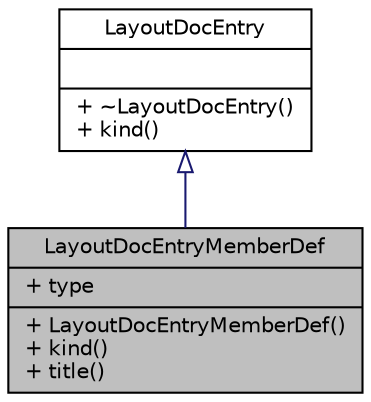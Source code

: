 digraph "LayoutDocEntryMemberDef"
{
 // LATEX_PDF_SIZE
  edge [fontname="Helvetica",fontsize="10",labelfontname="Helvetica",labelfontsize="10"];
  node [fontname="Helvetica",fontsize="10",shape=record];
  Node1 [label="{LayoutDocEntryMemberDef\n|+ type\l|+ LayoutDocEntryMemberDef()\l+ kind()\l+ title()\l}",height=0.2,width=0.4,color="black", fillcolor="grey75", style="filled", fontcolor="black",tooltip="Represents of a member definition list with configurable title."];
  Node2 -> Node1 [dir="back",color="midnightblue",fontsize="10",style="solid",arrowtail="onormal"];
  Node2 [label="{LayoutDocEntry\n||+ ~LayoutDocEntry()\l+ kind()\l}",height=0.2,width=0.4,color="black", fillcolor="white", style="filled",URL="$structLayoutDocEntry.html",tooltip="Base class representing a piece of a documentation page."];
}
